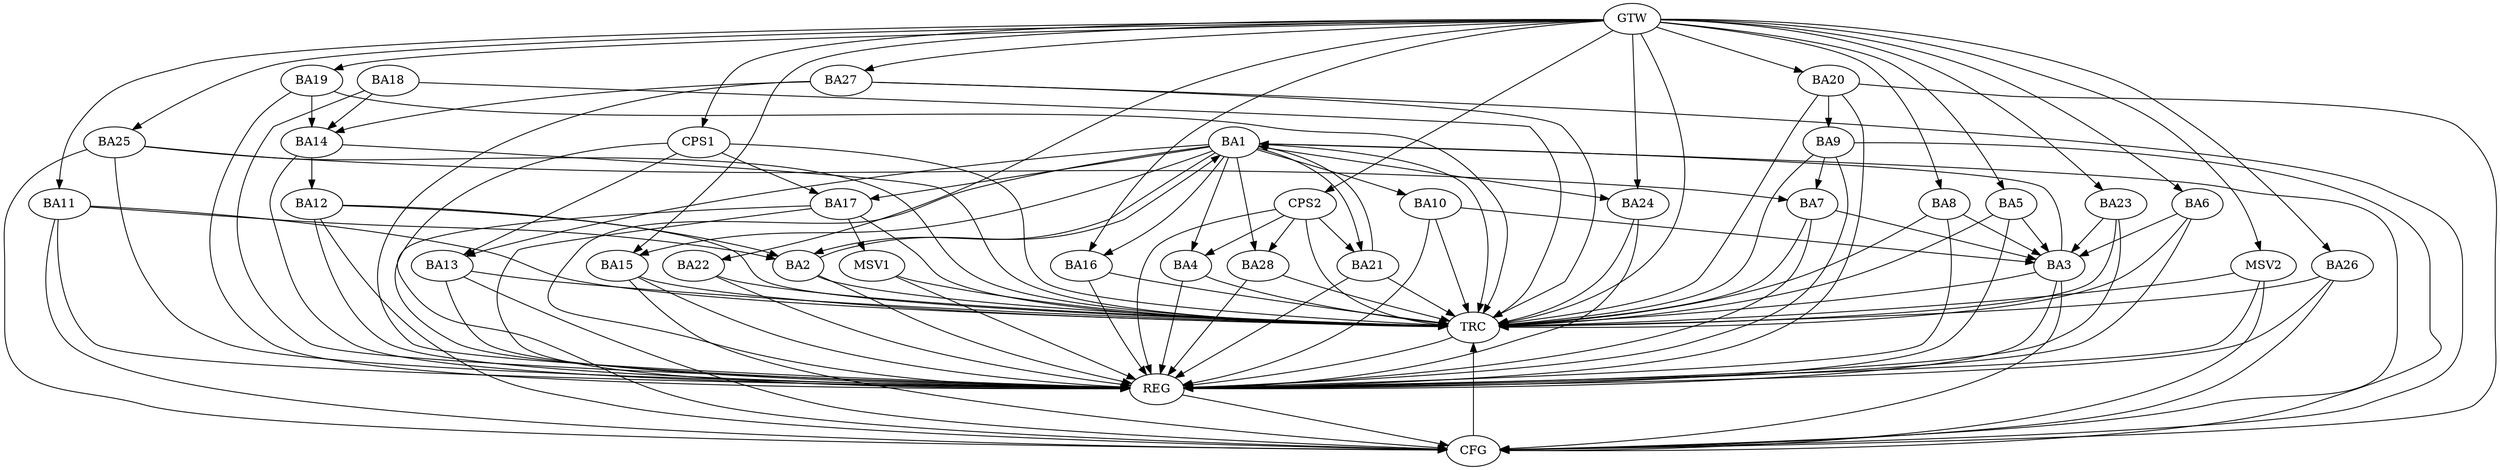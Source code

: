 strict digraph G {
  BA1 [ label="BA1" ];
  BA2 [ label="BA2" ];
  BA3 [ label="BA3" ];
  BA4 [ label="BA4" ];
  BA5 [ label="BA5" ];
  BA6 [ label="BA6" ];
  BA7 [ label="BA7" ];
  BA8 [ label="BA8" ];
  BA9 [ label="BA9" ];
  BA10 [ label="BA10" ];
  BA11 [ label="BA11" ];
  BA12 [ label="BA12" ];
  BA13 [ label="BA13" ];
  BA14 [ label="BA14" ];
  BA15 [ label="BA15" ];
  BA16 [ label="BA16" ];
  BA17 [ label="BA17" ];
  BA18 [ label="BA18" ];
  BA19 [ label="BA19" ];
  BA20 [ label="BA20" ];
  BA21 [ label="BA21" ];
  BA22 [ label="BA22" ];
  BA23 [ label="BA23" ];
  BA24 [ label="BA24" ];
  BA25 [ label="BA25" ];
  BA26 [ label="BA26" ];
  BA27 [ label="BA27" ];
  BA28 [ label="BA28" ];
  CPS1 [ label="CPS1" ];
  CPS2 [ label="CPS2" ];
  GTW [ label="GTW" ];
  REG [ label="REG" ];
  CFG [ label="CFG" ];
  TRC [ label="TRC" ];
  MSV1 [ label="MSV1" ];
  MSV2 [ label="MSV2" ];
  BA1 -> BA2;
  BA2 -> BA1;
  BA3 -> BA1;
  BA5 -> BA3;
  BA6 -> BA3;
  BA7 -> BA3;
  BA8 -> BA3;
  BA9 -> BA7;
  BA10 -> BA3;
  BA11 -> BA2;
  BA12 -> BA2;
  BA14 -> BA12;
  BA18 -> BA14;
  BA19 -> BA14;
  BA20 -> BA9;
  BA21 -> BA1;
  BA23 -> BA3;
  BA25 -> BA7;
  BA27 -> BA14;
  CPS1 -> BA13;
  CPS1 -> BA17;
  CPS2 -> BA4;
  CPS2 -> BA28;
  CPS2 -> BA21;
  GTW -> BA5;
  GTW -> BA6;
  GTW -> BA8;
  GTW -> BA11;
  GTW -> BA15;
  GTW -> BA16;
  GTW -> BA19;
  GTW -> BA20;
  GTW -> BA22;
  GTW -> BA23;
  GTW -> BA24;
  GTW -> BA25;
  GTW -> BA26;
  GTW -> BA27;
  GTW -> CPS1;
  GTW -> CPS2;
  BA1 -> REG;
  BA2 -> REG;
  BA3 -> REG;
  BA4 -> REG;
  BA5 -> REG;
  BA6 -> REG;
  BA7 -> REG;
  BA8 -> REG;
  BA9 -> REG;
  BA10 -> REG;
  BA11 -> REG;
  BA12 -> REG;
  BA13 -> REG;
  BA14 -> REG;
  BA15 -> REG;
  BA16 -> REG;
  BA17 -> REG;
  BA18 -> REG;
  BA19 -> REG;
  BA20 -> REG;
  BA21 -> REG;
  BA22 -> REG;
  BA23 -> REG;
  BA24 -> REG;
  BA25 -> REG;
  BA26 -> REG;
  BA27 -> REG;
  BA28 -> REG;
  CPS1 -> REG;
  CPS2 -> REG;
  BA12 -> CFG;
  BA25 -> CFG;
  BA11 -> CFG;
  BA20 -> CFG;
  BA1 -> CFG;
  BA13 -> CFG;
  BA26 -> CFG;
  BA17 -> CFG;
  BA15 -> CFG;
  BA27 -> CFG;
  BA3 -> CFG;
  BA9 -> CFG;
  REG -> CFG;
  BA1 -> TRC;
  BA2 -> TRC;
  BA3 -> TRC;
  BA4 -> TRC;
  BA5 -> TRC;
  BA6 -> TRC;
  BA7 -> TRC;
  BA8 -> TRC;
  BA9 -> TRC;
  BA10 -> TRC;
  BA11 -> TRC;
  BA12 -> TRC;
  BA13 -> TRC;
  BA14 -> TRC;
  BA15 -> TRC;
  BA16 -> TRC;
  BA17 -> TRC;
  BA18 -> TRC;
  BA19 -> TRC;
  BA20 -> TRC;
  BA21 -> TRC;
  BA22 -> TRC;
  BA23 -> TRC;
  BA24 -> TRC;
  BA25 -> TRC;
  BA26 -> TRC;
  BA27 -> TRC;
  BA28 -> TRC;
  CPS1 -> TRC;
  CPS2 -> TRC;
  GTW -> TRC;
  CFG -> TRC;
  TRC -> REG;
  BA1 -> BA24;
  BA1 -> BA10;
  BA1 -> BA16;
  BA1 -> BA13;
  BA1 -> BA21;
  BA1 -> BA4;
  BA1 -> BA28;
  BA1 -> BA17;
  BA1 -> BA15;
  BA17 -> MSV1;
  MSV1 -> REG;
  MSV1 -> TRC;
  GTW -> MSV2;
  MSV2 -> REG;
  MSV2 -> TRC;
  MSV2 -> CFG;
}
